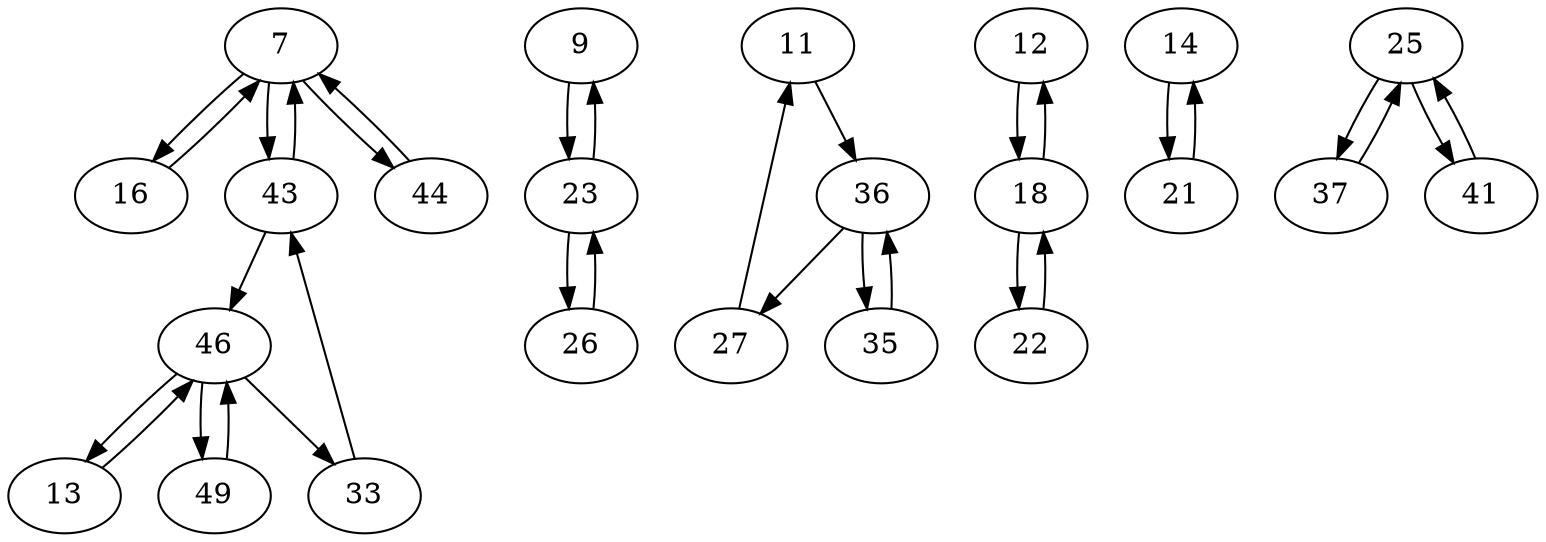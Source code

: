 digraph G {
  7 -> 16;
  7 -> 43;
  7 -> 44;
  9 -> 23;
  11 -> 36;
  12 -> 18;
  13 -> 46;
  14 -> 21;
  16 -> 7;
  18 -> 12;
  18 -> 22;
  21 -> 14;
  22 -> 18;
  23 -> 9;
  23 -> 26;
  25 -> 37;
  25 -> 41;
  26 -> 23;
  27 -> 11;
  33 -> 43;
  35 -> 36;
  36 -> 27;
  36 -> 35;
  37 -> 25;
  41 -> 25;
  43 -> 7;
  43 -> 46;
  44 -> 7;
  46 -> 13;
  46 -> 33;
  46 -> 49;
  49 -> 46;
}